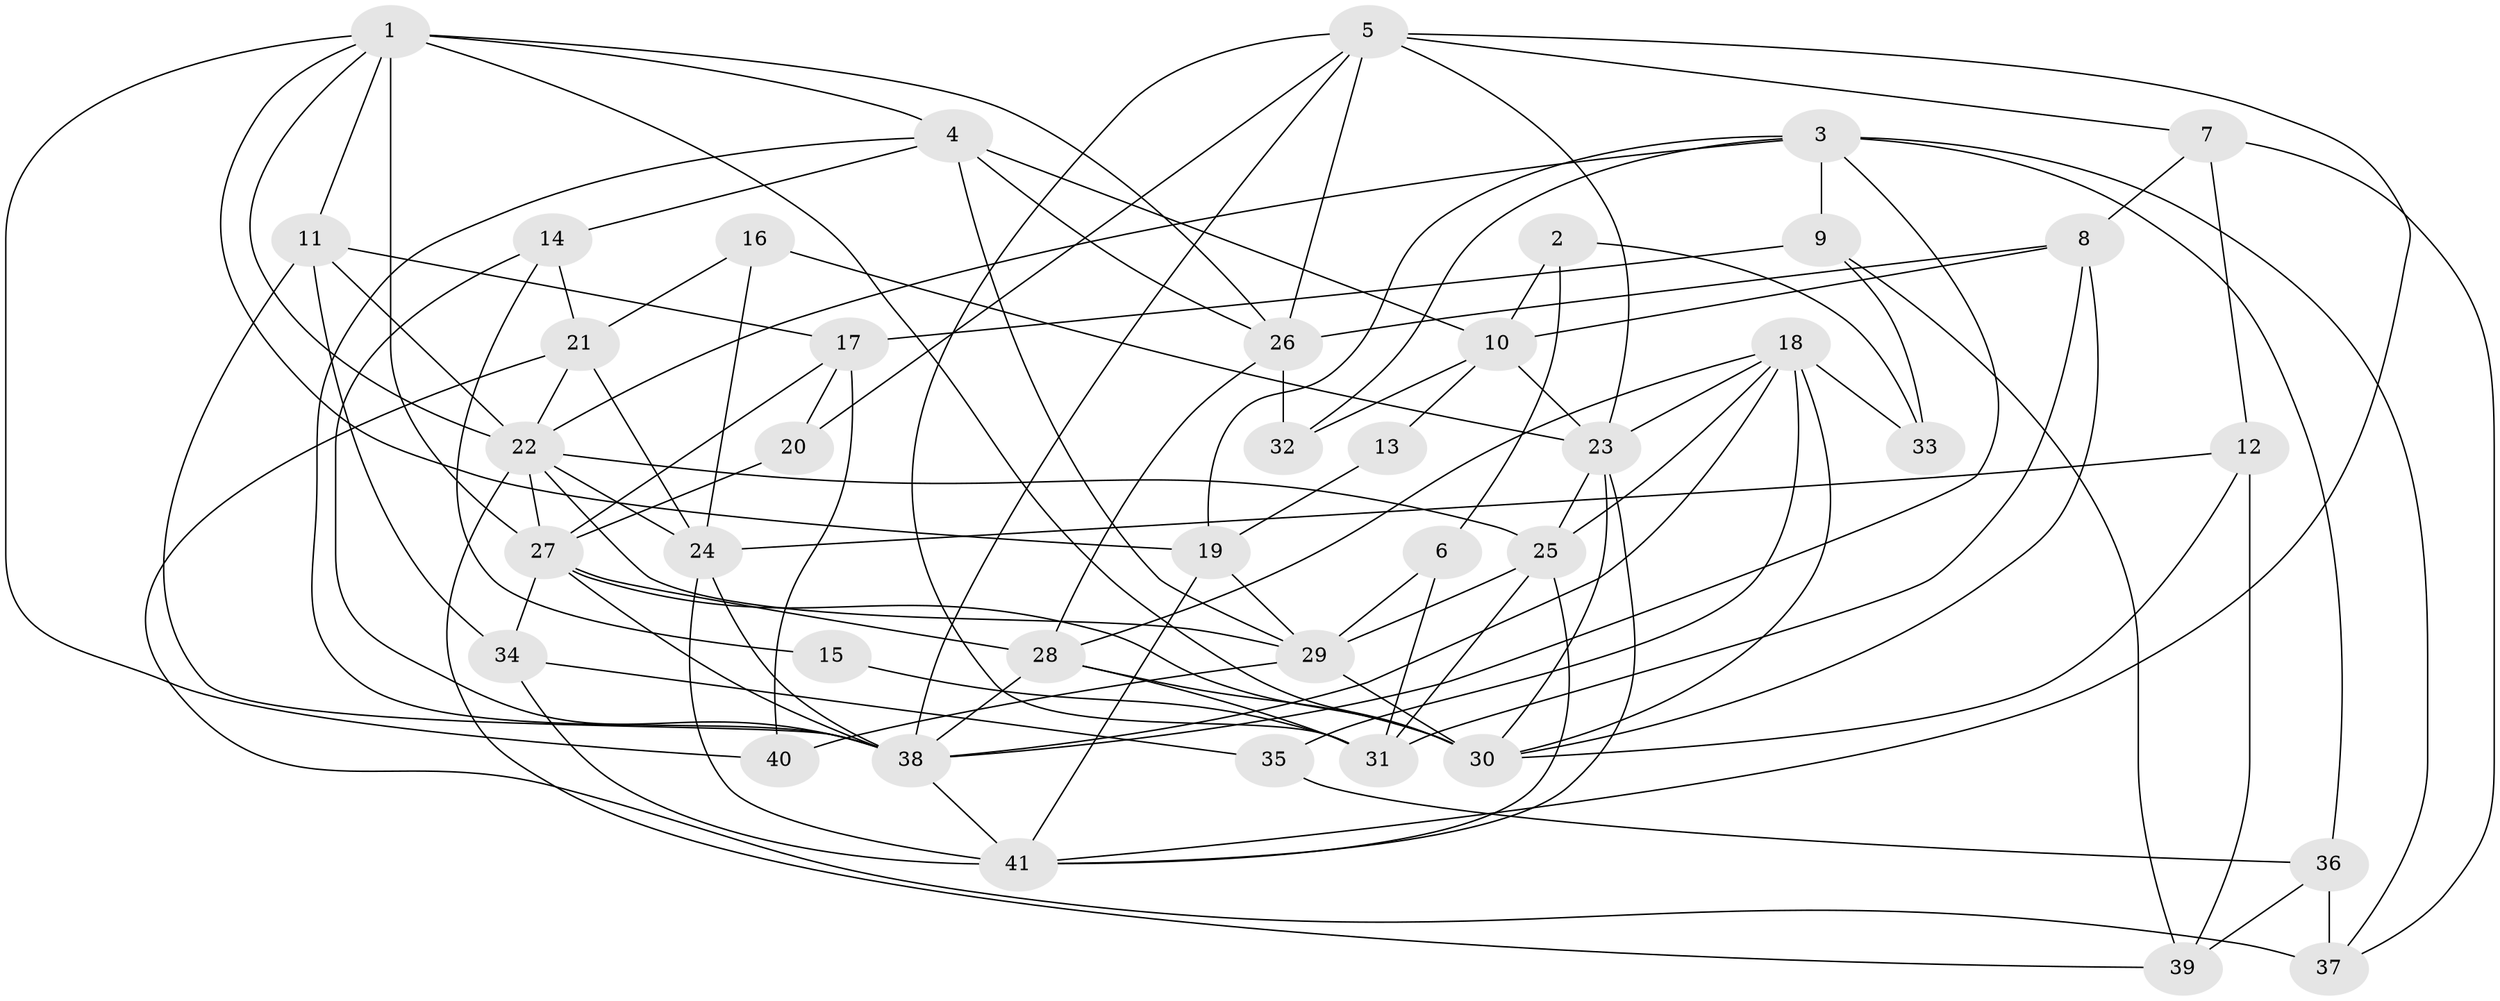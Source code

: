 // original degree distribution, {4: 0.34146341463414637, 7: 0.036585365853658534, 2: 0.13414634146341464, 3: 0.24390243902439024, 5: 0.13414634146341464, 6: 0.08536585365853659, 8: 0.024390243902439025}
// Generated by graph-tools (version 1.1) at 2025/02/03/09/25 03:02:14]
// undirected, 41 vertices, 106 edges
graph export_dot {
graph [start="1"]
  node [color=gray90,style=filled];
  1;
  2;
  3;
  4;
  5;
  6;
  7;
  8;
  9;
  10;
  11;
  12;
  13;
  14;
  15;
  16;
  17;
  18;
  19;
  20;
  21;
  22;
  23;
  24;
  25;
  26;
  27;
  28;
  29;
  30;
  31;
  32;
  33;
  34;
  35;
  36;
  37;
  38;
  39;
  40;
  41;
  1 -- 4 [weight=1.0];
  1 -- 11 [weight=1.0];
  1 -- 19 [weight=1.0];
  1 -- 22 [weight=1.0];
  1 -- 26 [weight=1.0];
  1 -- 27 [weight=1.0];
  1 -- 30 [weight=2.0];
  1 -- 40 [weight=1.0];
  2 -- 6 [weight=1.0];
  2 -- 10 [weight=2.0];
  2 -- 33 [weight=1.0];
  3 -- 9 [weight=2.0];
  3 -- 19 [weight=1.0];
  3 -- 22 [weight=1.0];
  3 -- 32 [weight=1.0];
  3 -- 36 [weight=1.0];
  3 -- 37 [weight=1.0];
  3 -- 38 [weight=1.0];
  4 -- 10 [weight=1.0];
  4 -- 14 [weight=1.0];
  4 -- 26 [weight=2.0];
  4 -- 29 [weight=1.0];
  4 -- 38 [weight=1.0];
  5 -- 7 [weight=1.0];
  5 -- 20 [weight=1.0];
  5 -- 23 [weight=1.0];
  5 -- 26 [weight=1.0];
  5 -- 31 [weight=1.0];
  5 -- 38 [weight=1.0];
  5 -- 41 [weight=1.0];
  6 -- 29 [weight=1.0];
  6 -- 31 [weight=1.0];
  7 -- 8 [weight=1.0];
  7 -- 12 [weight=1.0];
  7 -- 37 [weight=1.0];
  8 -- 10 [weight=1.0];
  8 -- 26 [weight=1.0];
  8 -- 30 [weight=1.0];
  8 -- 31 [weight=1.0];
  9 -- 17 [weight=2.0];
  9 -- 33 [weight=1.0];
  9 -- 39 [weight=1.0];
  10 -- 13 [weight=1.0];
  10 -- 23 [weight=1.0];
  10 -- 32 [weight=1.0];
  11 -- 17 [weight=1.0];
  11 -- 22 [weight=1.0];
  11 -- 34 [weight=1.0];
  11 -- 38 [weight=1.0];
  12 -- 24 [weight=1.0];
  12 -- 30 [weight=1.0];
  12 -- 39 [weight=1.0];
  13 -- 19 [weight=1.0];
  14 -- 15 [weight=1.0];
  14 -- 21 [weight=1.0];
  14 -- 38 [weight=1.0];
  15 -- 31 [weight=1.0];
  16 -- 21 [weight=1.0];
  16 -- 23 [weight=2.0];
  16 -- 24 [weight=1.0];
  17 -- 20 [weight=1.0];
  17 -- 27 [weight=1.0];
  17 -- 40 [weight=1.0];
  18 -- 23 [weight=1.0];
  18 -- 25 [weight=1.0];
  18 -- 28 [weight=1.0];
  18 -- 30 [weight=1.0];
  18 -- 33 [weight=3.0];
  18 -- 35 [weight=1.0];
  18 -- 38 [weight=1.0];
  19 -- 29 [weight=1.0];
  19 -- 41 [weight=1.0];
  20 -- 27 [weight=1.0];
  21 -- 22 [weight=2.0];
  21 -- 24 [weight=1.0];
  21 -- 37 [weight=1.0];
  22 -- 24 [weight=1.0];
  22 -- 25 [weight=1.0];
  22 -- 27 [weight=1.0];
  22 -- 29 [weight=1.0];
  22 -- 39 [weight=1.0];
  23 -- 25 [weight=1.0];
  23 -- 30 [weight=1.0];
  23 -- 41 [weight=2.0];
  24 -- 38 [weight=1.0];
  24 -- 41 [weight=1.0];
  25 -- 29 [weight=1.0];
  25 -- 31 [weight=1.0];
  25 -- 41 [weight=1.0];
  26 -- 28 [weight=1.0];
  26 -- 32 [weight=2.0];
  27 -- 28 [weight=1.0];
  27 -- 30 [weight=1.0];
  27 -- 34 [weight=1.0];
  27 -- 38 [weight=1.0];
  28 -- 30 [weight=1.0];
  28 -- 31 [weight=1.0];
  28 -- 38 [weight=1.0];
  29 -- 30 [weight=1.0];
  29 -- 40 [weight=2.0];
  34 -- 35 [weight=1.0];
  34 -- 41 [weight=2.0];
  35 -- 36 [weight=1.0];
  36 -- 37 [weight=2.0];
  36 -- 39 [weight=1.0];
  38 -- 41 [weight=2.0];
}
